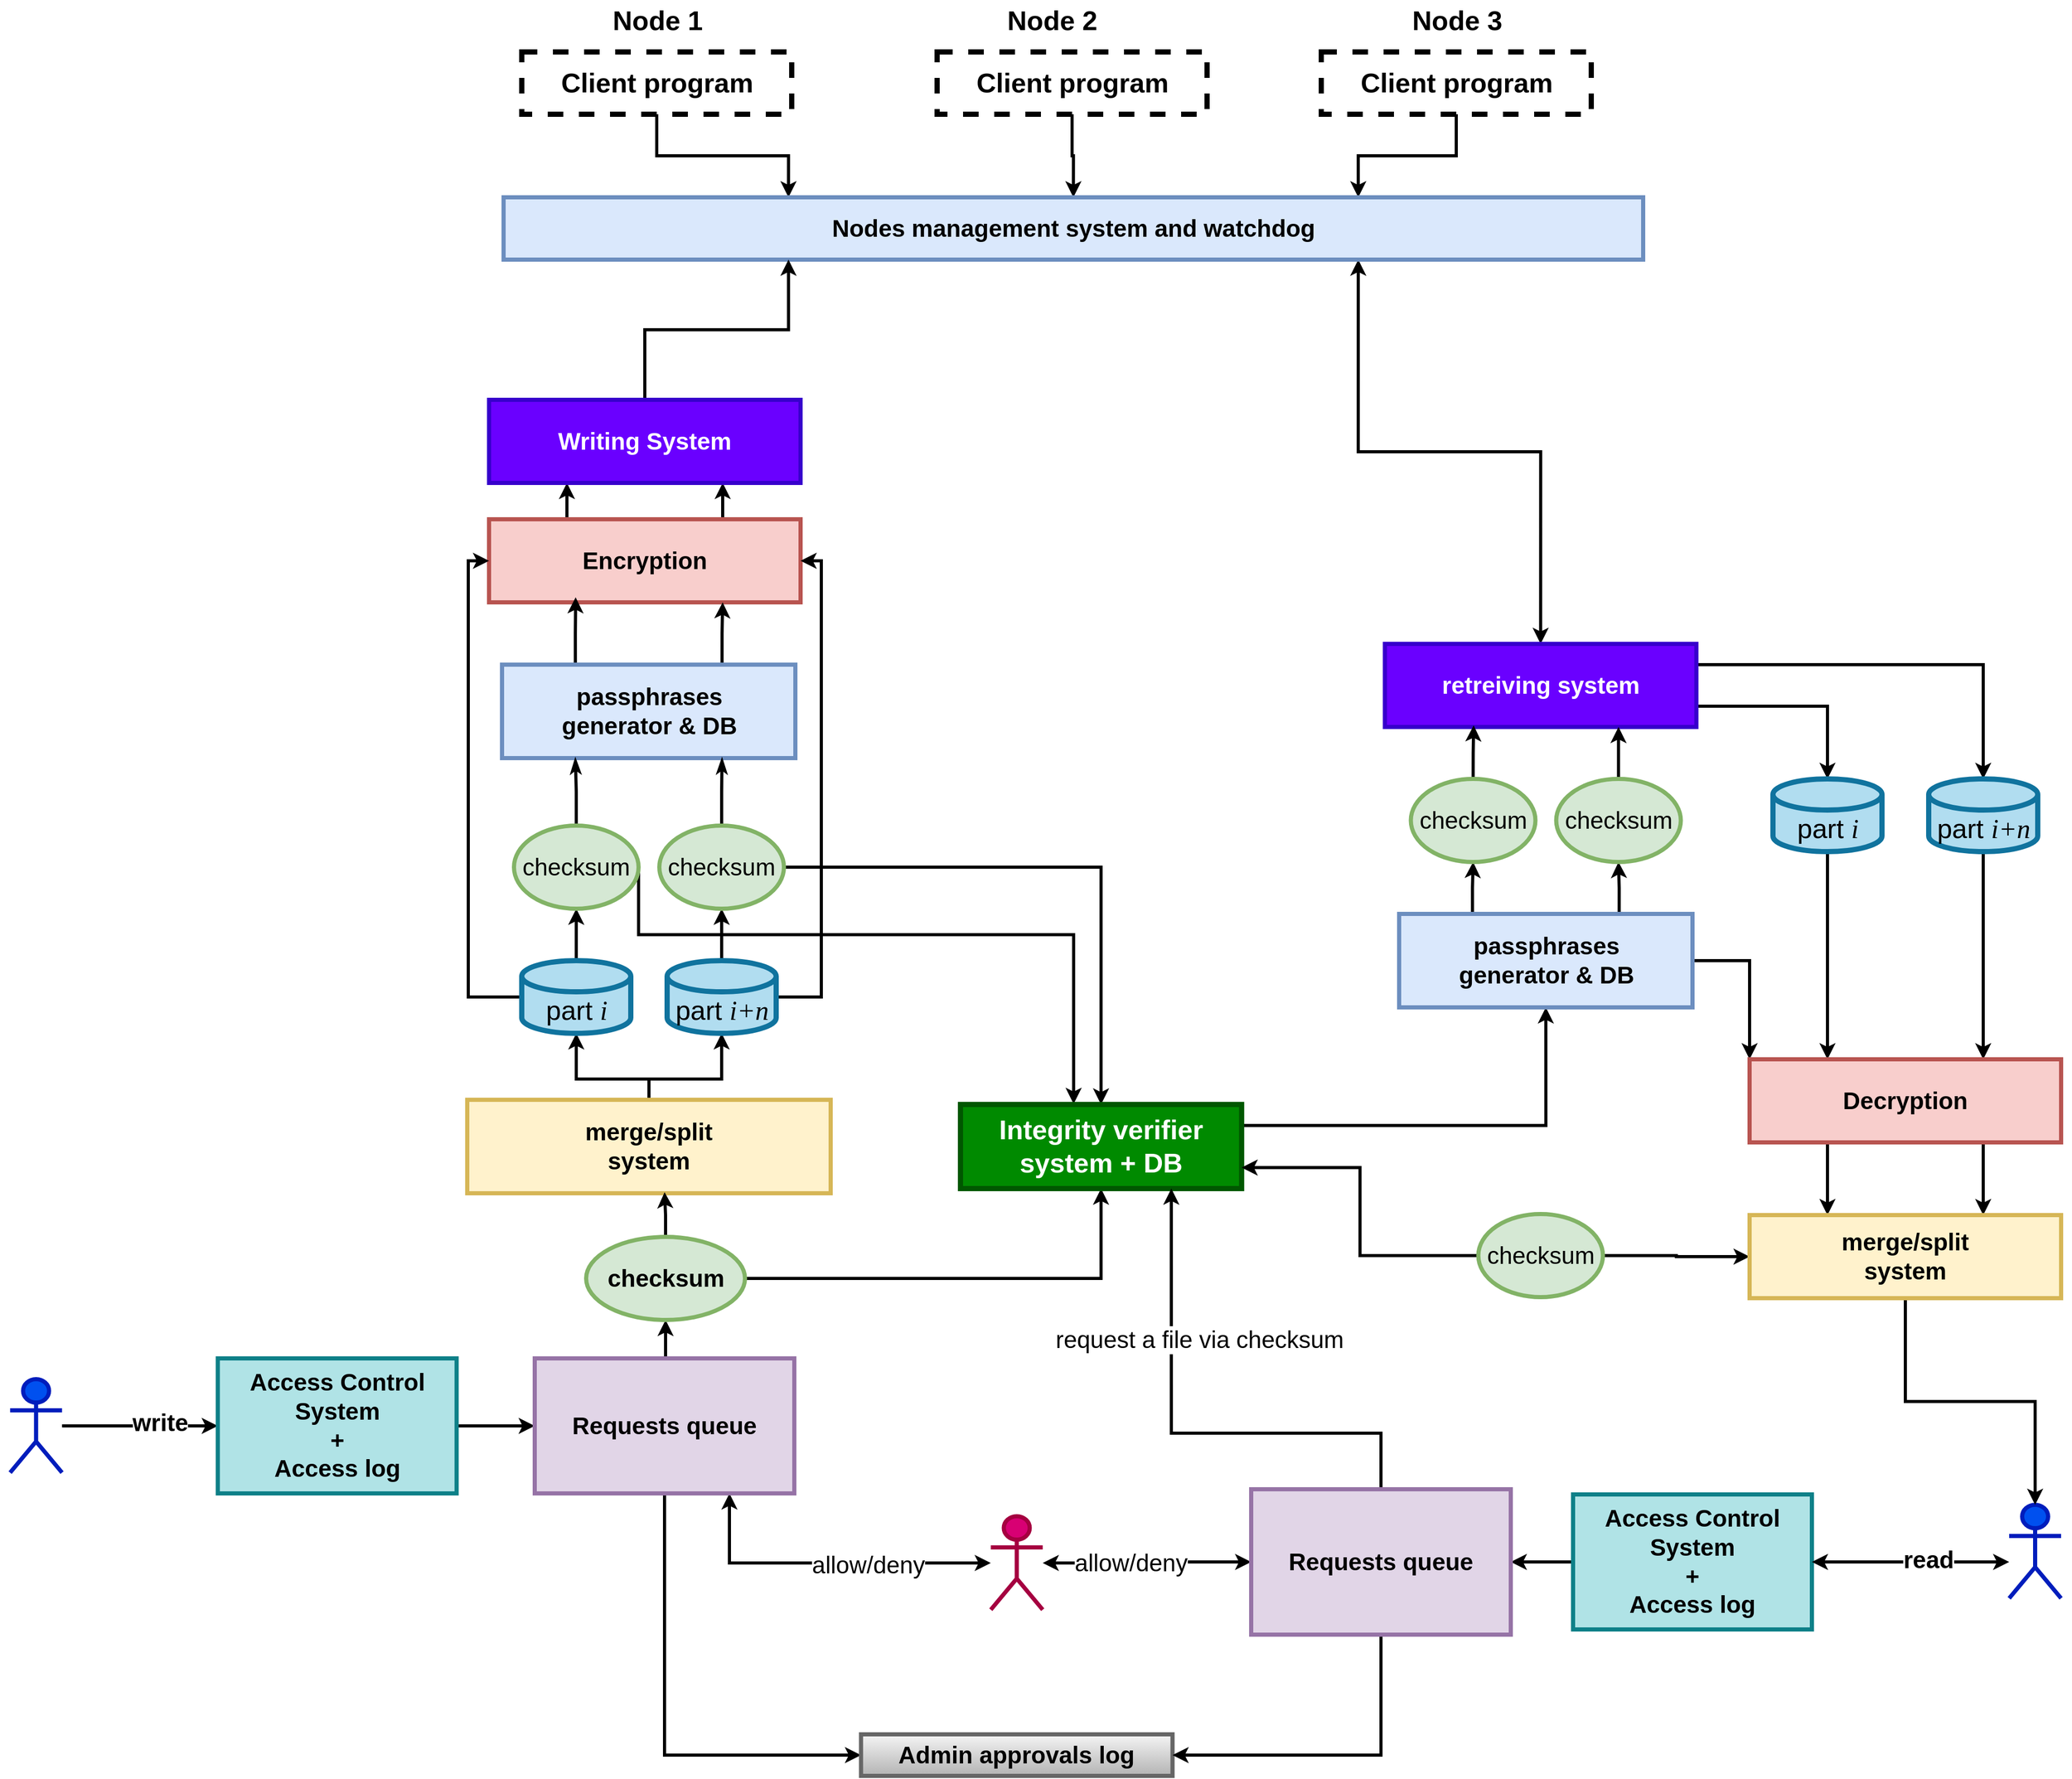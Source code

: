 <mxfile version="20.8.10" type="device"><diagram name="Page-1" id="H1wVmZb5AE1ejF7fe8ao"><mxGraphModel dx="3771" dy="2176" grid="1" gridSize="10" guides="1" tooltips="1" connect="1" arrows="1" fold="1" page="1" pageScale="1" pageWidth="4681" pageHeight="3300" math="0" shadow="0"><root><mxCell id="0"/><mxCell id="1" parent="0"/><mxCell id="y57rrB-CSP_74oaras4X-90" style="edgeStyle=orthogonalEdgeStyle;rounded=0;orthogonalLoop=1;jettySize=auto;html=1;exitX=0.5;exitY=1;exitDx=0;exitDy=0;entryX=0.25;entryY=0;entryDx=0;entryDy=0;strokeColor=#000000;strokeWidth=3;fontSize=23;labelBorderColor=none;" edge="1" parent="1" source="y57rrB-CSP_74oaras4X-6" target="y57rrB-CSP_74oaras4X-85"><mxGeometry relative="1" as="geometry"/></mxCell><mxCell id="y57rrB-CSP_74oaras4X-6" value="Client program" style="rounded=0;whiteSpace=wrap;html=1;strokeWidth=5;fontSize=26;fillColor=none;strokeColor=default;dashed=1;fontStyle=1;labelBorderColor=none;" vertex="1" parent="1"><mxGeometry x="1587.5" y="310" width="260" height="60" as="geometry"/></mxCell><mxCell id="y57rrB-CSP_74oaras4X-7" value="Node 1" style="text;html=1;align=center;verticalAlign=middle;resizable=0;points=[];autosize=1;strokeColor=none;fillColor=none;fontSize=26;fontStyle=1;labelBorderColor=none;" vertex="1" parent="1"><mxGeometry x="1662.5" y="260" width="110" height="40" as="geometry"/></mxCell><mxCell id="y57rrB-CSP_74oaras4X-91" style="edgeStyle=orthogonalEdgeStyle;rounded=0;orthogonalLoop=1;jettySize=auto;html=1;exitX=0.5;exitY=1;exitDx=0;exitDy=0;entryX=0.5;entryY=0;entryDx=0;entryDy=0;strokeColor=#000000;strokeWidth=3;fontSize=23;labelBorderColor=none;" edge="1" parent="1" source="y57rrB-CSP_74oaras4X-40" target="y57rrB-CSP_74oaras4X-85"><mxGeometry relative="1" as="geometry"/></mxCell><mxCell id="y57rrB-CSP_74oaras4X-40" value="Client program" style="rounded=0;whiteSpace=wrap;html=1;strokeWidth=5;fontSize=26;fillColor=none;strokeColor=default;dashed=1;fontStyle=1;labelBorderColor=none;" vertex="1" parent="1"><mxGeometry x="1987.5" y="310" width="260" height="60" as="geometry"/></mxCell><mxCell id="y57rrB-CSP_74oaras4X-41" value="Node 2" style="text;html=1;align=center;verticalAlign=middle;resizable=0;points=[];autosize=1;strokeColor=none;fillColor=none;fontSize=26;fontStyle=1;labelBorderColor=none;" vertex="1" parent="1"><mxGeometry x="2042.5" y="260" width="110" height="40" as="geometry"/></mxCell><mxCell id="y57rrB-CSP_74oaras4X-92" style="edgeStyle=orthogonalEdgeStyle;rounded=0;orthogonalLoop=1;jettySize=auto;html=1;exitX=0.5;exitY=1;exitDx=0;exitDy=0;entryX=0.75;entryY=0;entryDx=0;entryDy=0;strokeColor=#000000;strokeWidth=3;fontSize=23;labelBorderColor=none;" edge="1" parent="1" source="y57rrB-CSP_74oaras4X-42" target="y57rrB-CSP_74oaras4X-85"><mxGeometry relative="1" as="geometry"/></mxCell><mxCell id="y57rrB-CSP_74oaras4X-42" value="Client program" style="rounded=0;whiteSpace=wrap;html=1;strokeWidth=5;fontSize=26;fillColor=none;strokeColor=default;dashed=1;fontStyle=1;labelBorderColor=none;" vertex="1" parent="1"><mxGeometry x="2357.5" y="310" width="260" height="60" as="geometry"/></mxCell><mxCell id="y57rrB-CSP_74oaras4X-43" value="Node 3" style="text;html=1;align=center;verticalAlign=middle;resizable=0;points=[];autosize=1;strokeColor=none;fillColor=none;fontSize=26;fontStyle=1;labelBorderColor=none;" vertex="1" parent="1"><mxGeometry x="2432.5" y="260" width="110" height="40" as="geometry"/></mxCell><mxCell id="y57rrB-CSP_74oaras4X-96" style="edgeStyle=orthogonalEdgeStyle;rounded=0;orthogonalLoop=1;jettySize=auto;html=1;entryX=0.75;entryY=1;entryDx=0;entryDy=0;strokeColor=#000000;strokeWidth=3;fontSize=23;startArrow=classic;startFill=1;labelBorderColor=none;" edge="1" parent="1" source="y57rrB-CSP_74oaras4X-73" target="y57rrB-CSP_74oaras4X-80"><mxGeometry relative="1" as="geometry"/></mxCell><mxCell id="y57rrB-CSP_74oaras4X-97" value="allow/deny" style="edgeLabel;html=1;align=center;verticalAlign=middle;resizable=0;points=[];fontSize=23;labelBorderColor=none;" vertex="1" connectable="0" parent="y57rrB-CSP_74oaras4X-96"><mxGeometry x="-0.261" y="2" relative="1" as="geometry"><mxPoint as="offset"/></mxGeometry></mxCell><mxCell id="y57rrB-CSP_74oaras4X-170" style="edgeStyle=orthogonalEdgeStyle;shape=connector;rounded=0;orthogonalLoop=1;jettySize=auto;html=1;entryX=0;entryY=0.5;entryDx=0;entryDy=0;labelBackgroundColor=default;strokeColor=#000000;strokeWidth=3;fontFamily=Helvetica;fontSize=23;fontColor=default;endArrow=classic;startArrow=classic;startFill=1;labelBorderColor=none;" edge="1" parent="1" source="y57rrB-CSP_74oaras4X-73" target="y57rrB-CSP_74oaras4X-169"><mxGeometry relative="1" as="geometry"/></mxCell><mxCell id="y57rrB-CSP_74oaras4X-187" value="allow/deny" style="edgeLabel;html=1;align=center;verticalAlign=middle;resizable=0;points=[];fontSize=23;fontFamily=Helvetica;fontColor=default;labelBorderColor=none;" vertex="1" connectable="0" parent="y57rrB-CSP_74oaras4X-170"><mxGeometry x="-0.159" relative="1" as="geometry"><mxPoint as="offset"/></mxGeometry></mxCell><mxCell id="y57rrB-CSP_74oaras4X-73" value="Admin" style="shape=umlActor;verticalLabelPosition=bottom;verticalAlign=top;html=1;outlineConnect=0;labelBackgroundColor=none;labelBorderColor=none;strokeColor=#A50040;strokeWidth=4;fontSize=23;fillColor=#d80073;fontColor=#ffffff;" vertex="1" parent="1"><mxGeometry x="2039.23" y="1720" width="50" height="90" as="geometry"/></mxCell><mxCell id="y57rrB-CSP_74oaras4X-93" style="edgeStyle=orthogonalEdgeStyle;rounded=0;orthogonalLoop=1;jettySize=auto;html=1;entryX=0;entryY=0.5;entryDx=0;entryDy=0;strokeColor=#000000;strokeWidth=3;fontSize=23;labelBorderColor=none;" edge="1" parent="1" source="y57rrB-CSP_74oaras4X-77" target="y57rrB-CSP_74oaras4X-78"><mxGeometry relative="1" as="geometry"/></mxCell><mxCell id="y57rrB-CSP_74oaras4X-94" value="write" style="edgeLabel;html=1;align=center;verticalAlign=middle;resizable=0;points=[];fontSize=23;fontStyle=1;labelBorderColor=none;" vertex="1" connectable="0" parent="y57rrB-CSP_74oaras4X-93"><mxGeometry x="-0.182" y="2" relative="1" as="geometry"><mxPoint x="32" y="-1" as="offset"/></mxGeometry></mxCell><mxCell id="y57rrB-CSP_74oaras4X-77" value="User 1" style="shape=umlActor;verticalLabelPosition=bottom;verticalAlign=top;html=1;outlineConnect=0;labelBackgroundColor=none;labelBorderColor=none;strokeColor=#001DBC;strokeWidth=4;fontSize=23;fillColor=#0050ef;fontColor=#ffffff;" vertex="1" parent="1"><mxGeometry x="1094.75" y="1588" width="50" height="90" as="geometry"/></mxCell><mxCell id="y57rrB-CSP_74oaras4X-95" style="edgeStyle=orthogonalEdgeStyle;rounded=0;orthogonalLoop=1;jettySize=auto;html=1;entryX=0;entryY=0.5;entryDx=0;entryDy=0;strokeColor=#000000;strokeWidth=3;fontSize=23;labelBorderColor=none;" edge="1" parent="1" source="y57rrB-CSP_74oaras4X-78" target="y57rrB-CSP_74oaras4X-80"><mxGeometry relative="1" as="geometry"/></mxCell><mxCell id="y57rrB-CSP_74oaras4X-78" value="&lt;b&gt;Access Control System&lt;br&gt;+&lt;br&gt;Access log&lt;br&gt;&lt;/b&gt;" style="rounded=0;whiteSpace=wrap;html=1;labelBackgroundColor=none;labelBorderColor=none;strokeColor=#0e8088;strokeWidth=4;fontSize=23;fillColor=#b0e3e6;" vertex="1" parent="1"><mxGeometry x="1294.75" y="1568" width="230" height="130" as="geometry"/></mxCell><mxCell id="y57rrB-CSP_74oaras4X-122" style="edgeStyle=orthogonalEdgeStyle;rounded=0;orthogonalLoop=1;jettySize=auto;html=1;exitX=0.5;exitY=0;exitDx=0;exitDy=0;entryX=0.5;entryY=1;entryDx=0;entryDy=0;strokeColor=#000000;strokeWidth=3;fontSize=23;labelBorderColor=none;" edge="1" parent="1" source="y57rrB-CSP_74oaras4X-80" target="y57rrB-CSP_74oaras4X-121"><mxGeometry relative="1" as="geometry"/></mxCell><mxCell id="y57rrB-CSP_74oaras4X-221" style="edgeStyle=orthogonalEdgeStyle;shape=connector;rounded=0;orthogonalLoop=1;jettySize=auto;html=1;exitX=0;exitY=0.5;exitDx=0;exitDy=0;entryX=0.5;entryY=1;entryDx=0;entryDy=0;labelBackgroundColor=default;strokeColor=#000000;strokeWidth=3;fontFamily=Helvetica;fontSize=23;fontColor=default;startArrow=classic;startFill=1;endArrow=none;endFill=0;labelBorderColor=none;" edge="1" parent="1" source="y57rrB-CSP_74oaras4X-102" target="y57rrB-CSP_74oaras4X-80"><mxGeometry relative="1" as="geometry"/></mxCell><mxCell id="y57rrB-CSP_74oaras4X-80" value="&lt;b&gt;Requests queue&lt;/b&gt;" style="rounded=0;whiteSpace=wrap;html=1;labelBackgroundColor=none;labelBorderColor=none;strokeColor=#9673a6;strokeWidth=4;fontSize=23;fillColor=#e1d5e7;" vertex="1" parent="1"><mxGeometry x="1600" y="1568" width="250" height="130" as="geometry"/></mxCell><mxCell id="y57rrB-CSP_74oaras4X-113" style="edgeStyle=orthogonalEdgeStyle;rounded=0;orthogonalLoop=1;jettySize=auto;html=1;entryX=0.5;entryY=1;entryDx=0;entryDy=0;entryPerimeter=0;strokeColor=#000000;strokeWidth=3;fontSize=23;labelBorderColor=none;" edge="1" parent="1" source="y57rrB-CSP_74oaras4X-82" target="y57rrB-CSP_74oaras4X-111"><mxGeometry relative="1" as="geometry"><Array as="points"><mxPoint x="1710" y="1299"/><mxPoint x="1640" y="1299"/></Array></mxGeometry></mxCell><mxCell id="y57rrB-CSP_74oaras4X-115" style="edgeStyle=orthogonalEdgeStyle;rounded=0;orthogonalLoop=1;jettySize=auto;html=1;exitX=0.5;exitY=0;exitDx=0;exitDy=0;entryX=0.5;entryY=1;entryDx=0;entryDy=0;entryPerimeter=0;strokeColor=#000000;strokeWidth=3;fontSize=23;labelBorderColor=none;" edge="1" parent="1" source="y57rrB-CSP_74oaras4X-82" target="y57rrB-CSP_74oaras4X-112"><mxGeometry relative="1" as="geometry"><Array as="points"><mxPoint x="1710" y="1299"/><mxPoint x="1780" y="1299"/></Array></mxGeometry></mxCell><mxCell id="y57rrB-CSP_74oaras4X-82" value="&lt;b&gt;merge/split&lt;br&gt;system&lt;br&gt;&lt;/b&gt;" style="rounded=0;whiteSpace=wrap;html=1;labelBackgroundColor=none;labelBorderColor=none;strokeWidth=4;fontSize=23;fillColor=#fff2cc;strokeColor=#d6b656;" vertex="1" parent="1"><mxGeometry x="1535" y="1319" width="350" height="90" as="geometry"/></mxCell><mxCell id="y57rrB-CSP_74oaras4X-184" style="edgeStyle=orthogonalEdgeStyle;shape=connector;rounded=0;orthogonalLoop=1;jettySize=auto;html=1;exitX=0.75;exitY=1;exitDx=0;exitDy=0;entryX=0.5;entryY=0;entryDx=0;entryDy=0;labelBackgroundColor=default;strokeColor=#000000;strokeWidth=3;fontFamily=Helvetica;fontSize=23;fontColor=default;endArrow=classic;startArrow=classic;startFill=1;labelBorderColor=none;" edge="1" parent="1" source="y57rrB-CSP_74oaras4X-85" target="y57rrB-CSP_74oaras4X-180"><mxGeometry relative="1" as="geometry"/></mxCell><mxCell id="y57rrB-CSP_74oaras4X-85" value="&lt;b&gt;Nodes management system and watchdog&lt;/b&gt;" style="rounded=0;whiteSpace=wrap;html=1;labelBackgroundColor=none;labelBorderColor=none;strokeColor=#6c8ebf;strokeWidth=4;fontSize=23;fillColor=#dae8fc;" vertex="1" parent="1"><mxGeometry x="1570" y="450" width="1097.5" height="60" as="geometry"/></mxCell><mxCell id="y57rrB-CSP_74oaras4X-86" style="edgeStyle=orthogonalEdgeStyle;rounded=0;orthogonalLoop=1;jettySize=auto;html=1;exitX=0.5;exitY=1;exitDx=0;exitDy=0;strokeColor=#000000;strokeWidth=3;fontSize=23;fontStyle=1;labelBorderColor=none;" edge="1" parent="1" source="y57rrB-CSP_74oaras4X-40" target="y57rrB-CSP_74oaras4X-40"><mxGeometry relative="1" as="geometry"/></mxCell><mxCell id="y57rrB-CSP_74oaras4X-102" value="&lt;b&gt;Admin approvals log&lt;br&gt;&lt;/b&gt;" style="rounded=0;whiteSpace=wrap;html=1;labelBackgroundColor=none;labelBorderColor=none;strokeColor=#666666;strokeWidth=4;fontSize=23;fillColor=#f5f5f5;gradientColor=#b3b3b3;" vertex="1" parent="1"><mxGeometry x="1914.23" y="1930" width="300" height="40" as="geometry"/></mxCell><mxCell id="y57rrB-CSP_74oaras4X-161" style="edgeStyle=orthogonalEdgeStyle;shape=connector;rounded=0;orthogonalLoop=1;jettySize=auto;html=1;exitX=0.75;exitY=0;exitDx=0;exitDy=0;entryX=0.75;entryY=1;entryDx=0;entryDy=0;labelBackgroundColor=default;strokeColor=#000000;strokeWidth=3;fontFamily=Helvetica;fontSize=23;fontColor=default;endArrow=classic;labelBorderColor=none;" edge="1" parent="1" source="y57rrB-CSP_74oaras4X-106" target="y57rrB-CSP_74oaras4X-160"><mxGeometry relative="1" as="geometry"/></mxCell><mxCell id="y57rrB-CSP_74oaras4X-162" style="edgeStyle=orthogonalEdgeStyle;shape=connector;rounded=0;orthogonalLoop=1;jettySize=auto;html=1;exitX=0.25;exitY=0;exitDx=0;exitDy=0;entryX=0.25;entryY=1;entryDx=0;entryDy=0;labelBackgroundColor=default;strokeColor=#000000;strokeWidth=3;fontFamily=Helvetica;fontSize=23;fontColor=default;endArrow=classic;labelBorderColor=none;" edge="1" parent="1" source="y57rrB-CSP_74oaras4X-106" target="y57rrB-CSP_74oaras4X-160"><mxGeometry relative="1" as="geometry"/></mxCell><mxCell id="y57rrB-CSP_74oaras4X-106" value="&lt;span&gt;Encryption&lt;/span&gt;" style="rounded=0;whiteSpace=wrap;html=1;labelBackgroundColor=none;labelBorderColor=none;strokeColor=#b85450;strokeWidth=4;fontSize=23;fillColor=#f8cecc;fontStyle=1" vertex="1" parent="1"><mxGeometry x="1556" y="760" width="300" height="80" as="geometry"/></mxCell><mxCell id="y57rrB-CSP_74oaras4X-154" style="edgeStyle=orthogonalEdgeStyle;shape=connector;rounded=0;orthogonalLoop=1;jettySize=auto;html=1;exitX=0.75;exitY=0;exitDx=0;exitDy=0;entryX=0.75;entryY=1;entryDx=0;entryDy=0;labelBackgroundColor=default;strokeColor=#000000;strokeWidth=3;fontFamily=Helvetica;fontSize=23;fontColor=default;endArrow=classic;labelBorderColor=none;" edge="1" parent="1" source="y57rrB-CSP_74oaras4X-107" target="y57rrB-CSP_74oaras4X-106"><mxGeometry relative="1" as="geometry"/></mxCell><mxCell id="y57rrB-CSP_74oaras4X-155" style="edgeStyle=orthogonalEdgeStyle;shape=connector;rounded=0;orthogonalLoop=1;jettySize=auto;html=1;exitX=0.25;exitY=0;exitDx=0;exitDy=0;entryX=0.278;entryY=0.939;entryDx=0;entryDy=0;entryPerimeter=0;labelBackgroundColor=default;strokeColor=#000000;strokeWidth=3;fontFamily=Helvetica;fontSize=23;fontColor=default;endArrow=classic;labelBorderColor=none;" edge="1" parent="1" source="y57rrB-CSP_74oaras4X-107" target="y57rrB-CSP_74oaras4X-106"><mxGeometry relative="1" as="geometry"/></mxCell><mxCell id="y57rrB-CSP_74oaras4X-107" value="&lt;b&gt;passphrases &lt;br&gt;generator &amp;amp; DB&lt;br&gt;&lt;/b&gt;" style="rounded=0;whiteSpace=wrap;html=1;labelBackgroundColor=none;labelBorderColor=none;strokeColor=#6c8ebf;strokeWidth=4;fontSize=23;fillColor=#dae8fc;rotation=0;" vertex="1" parent="1"><mxGeometry x="1568.5" y="900" width="282.5" height="90" as="geometry"/></mxCell><mxCell id="y57rrB-CSP_74oaras4X-126" style="edgeStyle=orthogonalEdgeStyle;rounded=0;orthogonalLoop=1;jettySize=auto;html=1;exitX=0.5;exitY=0;exitDx=0;exitDy=0;exitPerimeter=0;entryX=0.5;entryY=1;entryDx=0;entryDy=0;strokeColor=#000000;strokeWidth=3;fontSize=23;labelBorderColor=none;" edge="1" parent="1" source="y57rrB-CSP_74oaras4X-111" target="y57rrB-CSP_74oaras4X-116"><mxGeometry relative="1" as="geometry"/></mxCell><mxCell id="y57rrB-CSP_74oaras4X-157" style="edgeStyle=orthogonalEdgeStyle;shape=connector;rounded=0;orthogonalLoop=1;jettySize=auto;html=1;entryX=0;entryY=0.5;entryDx=0;entryDy=0;labelBackgroundColor=default;strokeColor=#000000;strokeWidth=3;fontFamily=Helvetica;fontSize=23;fontColor=default;endArrow=classic;labelBorderColor=none;" edge="1" parent="1" source="y57rrB-CSP_74oaras4X-111" target="y57rrB-CSP_74oaras4X-106"><mxGeometry relative="1" as="geometry"><Array as="points"><mxPoint x="1536" y="1220"/><mxPoint x="1536" y="800"/></Array></mxGeometry></mxCell><mxCell id="y57rrB-CSP_74oaras4X-111" value="part &lt;i&gt;&lt;font face=&quot;Garamond&quot;&gt;i&lt;/font&gt;&lt;/i&gt;" style="shape=cylinder3;whiteSpace=wrap;html=1;boundedLbl=1;backgroundOutline=1;size=15;strokeColor=#10739e;strokeWidth=5;fontSize=26;fillColor=#b1ddf0;labelBorderColor=none;" vertex="1" parent="1"><mxGeometry x="1587.5" y="1185" width="105" height="70" as="geometry"/></mxCell><mxCell id="y57rrB-CSP_74oaras4X-128" style="edgeStyle=orthogonalEdgeStyle;rounded=0;orthogonalLoop=1;jettySize=auto;html=1;exitX=0.5;exitY=0;exitDx=0;exitDy=0;exitPerimeter=0;entryX=0.5;entryY=1;entryDx=0;entryDy=0;strokeColor=#000000;strokeWidth=3;fontSize=23;labelBorderColor=none;" edge="1" parent="1" source="y57rrB-CSP_74oaras4X-112" target="y57rrB-CSP_74oaras4X-118"><mxGeometry relative="1" as="geometry"/></mxCell><mxCell id="y57rrB-CSP_74oaras4X-156" style="edgeStyle=orthogonalEdgeStyle;shape=connector;rounded=0;orthogonalLoop=1;jettySize=auto;html=1;entryX=1;entryY=0.5;entryDx=0;entryDy=0;labelBackgroundColor=default;strokeColor=#000000;strokeWidth=3;fontFamily=Helvetica;fontSize=23;fontColor=default;endArrow=classic;labelBorderColor=none;" edge="1" parent="1" source="y57rrB-CSP_74oaras4X-112" target="y57rrB-CSP_74oaras4X-106"><mxGeometry relative="1" as="geometry"><Array as="points"><mxPoint x="1876" y="1220"/><mxPoint x="1876" y="800"/></Array></mxGeometry></mxCell><mxCell id="y57rrB-CSP_74oaras4X-112" value="part&amp;nbsp;&lt;i style=&quot;border-color: var(--border-color);&quot;&gt;&lt;font style=&quot;border-color: var(--border-color);&quot; face=&quot;Garamond&quot;&gt;i+n&lt;/font&gt;&lt;/i&gt;" style="shape=cylinder3;whiteSpace=wrap;html=1;boundedLbl=1;backgroundOutline=1;size=15;strokeColor=#10739e;strokeWidth=5;fontSize=26;fillColor=#b1ddf0;labelBorderColor=none;" vertex="1" parent="1"><mxGeometry x="1727.5" y="1185" width="105" height="70" as="geometry"/></mxCell><mxCell id="y57rrB-CSP_74oaras4X-141" style="edgeStyle=orthogonalEdgeStyle;rounded=0;orthogonalLoop=1;jettySize=auto;html=1;exitX=0.5;exitY=0;exitDx=0;exitDy=0;entryX=0.25;entryY=1;entryDx=0;entryDy=0;strokeColor=#000000;strokeWidth=3;fontSize=23;startArrow=none;startFill=0;endArrow=classicThin;endFill=1;labelBorderColor=none;" edge="1" parent="1" source="y57rrB-CSP_74oaras4X-116" target="y57rrB-CSP_74oaras4X-107"><mxGeometry relative="1" as="geometry"/></mxCell><mxCell id="y57rrB-CSP_74oaras4X-173" style="edgeStyle=orthogonalEdgeStyle;shape=connector;rounded=0;orthogonalLoop=1;jettySize=auto;html=1;exitX=1;exitY=0.5;exitDx=0;exitDy=0;labelBackgroundColor=default;strokeColor=#000000;strokeWidth=3;fontFamily=Helvetica;fontSize=23;fontColor=default;endArrow=classic;labelBorderColor=none;" edge="1" parent="1" source="y57rrB-CSP_74oaras4X-116"><mxGeometry relative="1" as="geometry"><mxPoint x="2119" y="1323" as="targetPoint"/><Array as="points"><mxPoint x="1700" y="1160"/><mxPoint x="2119" y="1160"/></Array></mxGeometry></mxCell><mxCell id="y57rrB-CSP_74oaras4X-116" value="checksum" style="ellipse;whiteSpace=wrap;html=1;labelBackgroundColor=none;labelBorderColor=none;strokeColor=#82b366;strokeWidth=4;fontSize=23;fillColor=#d5e8d4;fontStyle=0" vertex="1" parent="1"><mxGeometry x="1580" y="1055" width="120" height="80" as="geometry"/></mxCell><mxCell id="y57rrB-CSP_74oaras4X-143" style="edgeStyle=orthogonalEdgeStyle;rounded=0;orthogonalLoop=1;jettySize=auto;html=1;exitX=0.5;exitY=0;exitDx=0;exitDy=0;entryX=0.75;entryY=1;entryDx=0;entryDy=0;strokeColor=#000000;strokeWidth=3;fontSize=23;startArrow=none;startFill=0;endArrow=classicThin;endFill=1;labelBorderColor=none;" edge="1" parent="1" source="y57rrB-CSP_74oaras4X-118" target="y57rrB-CSP_74oaras4X-107"><mxGeometry relative="1" as="geometry"/></mxCell><mxCell id="y57rrB-CSP_74oaras4X-172" style="edgeStyle=orthogonalEdgeStyle;shape=connector;rounded=0;orthogonalLoop=1;jettySize=auto;html=1;exitX=1;exitY=0.5;exitDx=0;exitDy=0;entryX=0.5;entryY=0;entryDx=0;entryDy=0;labelBackgroundColor=default;strokeColor=#000000;strokeWidth=3;fontFamily=Helvetica;fontSize=23;fontColor=default;endArrow=classic;labelBorderColor=none;" edge="1" parent="1" source="y57rrB-CSP_74oaras4X-118" target="y57rrB-CSP_74oaras4X-133"><mxGeometry relative="1" as="geometry"/></mxCell><mxCell id="y57rrB-CSP_74oaras4X-118" value="checksum" style="ellipse;whiteSpace=wrap;html=1;labelBackgroundColor=none;labelBorderColor=none;strokeColor=#82b366;strokeWidth=4;fontSize=23;fillColor=#d5e8d4;fontStyle=0" vertex="1" parent="1"><mxGeometry x="1720" y="1055" width="120" height="80" as="geometry"/></mxCell><mxCell id="y57rrB-CSP_74oaras4X-123" style="edgeStyle=orthogonalEdgeStyle;rounded=0;orthogonalLoop=1;jettySize=auto;html=1;exitX=0.5;exitY=0;exitDx=0;exitDy=0;entryX=0.543;entryY=0.989;entryDx=0;entryDy=0;entryPerimeter=0;strokeColor=#000000;strokeWidth=3;fontSize=23;labelBorderColor=none;" edge="1" parent="1" source="y57rrB-CSP_74oaras4X-121" target="y57rrB-CSP_74oaras4X-82"><mxGeometry relative="1" as="geometry"/></mxCell><mxCell id="y57rrB-CSP_74oaras4X-134" style="edgeStyle=orthogonalEdgeStyle;rounded=0;orthogonalLoop=1;jettySize=auto;html=1;exitX=1;exitY=0.5;exitDx=0;exitDy=0;entryX=0.5;entryY=1;entryDx=0;entryDy=0;strokeColor=#000000;strokeWidth=3;fontSize=23;fontStyle=0;labelBorderColor=none;" edge="1" parent="1" source="y57rrB-CSP_74oaras4X-121" target="y57rrB-CSP_74oaras4X-133"><mxGeometry relative="1" as="geometry"/></mxCell><mxCell id="y57rrB-CSP_74oaras4X-121" value="checksum" style="ellipse;whiteSpace=wrap;html=1;labelBackgroundColor=none;labelBorderColor=none;strokeColor=#82b366;strokeWidth=4;fontSize=23;fillColor=#d5e8d4;fontStyle=1" vertex="1" parent="1"><mxGeometry x="1649.5" y="1451" width="153" height="80" as="geometry"/></mxCell><mxCell id="y57rrB-CSP_74oaras4X-185" style="edgeStyle=orthogonalEdgeStyle;shape=connector;rounded=0;orthogonalLoop=1;jettySize=auto;html=1;exitX=1;exitY=0.25;exitDx=0;exitDy=0;entryX=0.5;entryY=1;entryDx=0;entryDy=0;labelBackgroundColor=default;strokeColor=#000000;strokeWidth=3;fontFamily=Helvetica;fontSize=23;fontColor=default;endArrow=classic;labelBorderColor=none;" edge="1" parent="1" source="y57rrB-CSP_74oaras4X-133" target="y57rrB-CSP_74oaras4X-181"><mxGeometry relative="1" as="geometry"/></mxCell><mxCell id="y57rrB-CSP_74oaras4X-133" value="&lt;span style=&quot;font-size: 26px;&quot;&gt;&lt;b&gt;Integrity verifier system + DB&lt;br&gt;&lt;/b&gt;&lt;/span&gt;" style="rounded=0;whiteSpace=wrap;html=1;strokeWidth=5;fillColor=#008a00;fontColor=#ffffff;strokeColor=#005700;labelBorderColor=none;" vertex="1" parent="1"><mxGeometry x="2010" y="1323.5" width="270.77" height="81" as="geometry"/></mxCell><mxCell id="y57rrB-CSP_74oaras4X-183" style="edgeStyle=orthogonalEdgeStyle;shape=connector;rounded=0;orthogonalLoop=1;jettySize=auto;html=1;exitX=0.5;exitY=0;exitDx=0;exitDy=0;entryX=0.25;entryY=1;entryDx=0;entryDy=0;labelBackgroundColor=default;strokeColor=#000000;strokeWidth=3;fontFamily=Helvetica;fontSize=23;fontColor=default;endArrow=classic;labelBorderColor=none;" edge="1" parent="1" source="y57rrB-CSP_74oaras4X-160" target="y57rrB-CSP_74oaras4X-85"><mxGeometry relative="1" as="geometry"/></mxCell><mxCell id="y57rrB-CSP_74oaras4X-160" value="&lt;span&gt;Writing System&lt;/span&gt;" style="rounded=0;whiteSpace=wrap;html=1;labelBackgroundColor=none;labelBorderColor=none;strokeColor=#3700CC;strokeWidth=4;fontSize=23;fillColor=#6a00ff;fontStyle=1;fontColor=#ffffff;" vertex="1" parent="1"><mxGeometry x="1556" y="645" width="300" height="80" as="geometry"/></mxCell><mxCell id="y57rrB-CSP_74oaras4X-171" value="" style="edgeStyle=orthogonalEdgeStyle;shape=connector;rounded=0;orthogonalLoop=1;jettySize=auto;html=1;labelBackgroundColor=default;strokeColor=#000000;strokeWidth=3;fontFamily=Helvetica;fontSize=23;fontColor=default;endArrow=classic;labelBorderColor=none;" edge="1" parent="1" source="y57rrB-CSP_74oaras4X-163" target="y57rrB-CSP_74oaras4X-169"><mxGeometry relative="1" as="geometry"/></mxCell><mxCell id="y57rrB-CSP_74oaras4X-163" value="&lt;b&gt;Access Control System&lt;br&gt;+&lt;br&gt;Access log&lt;br&gt;&lt;/b&gt;" style="rounded=0;whiteSpace=wrap;html=1;labelBackgroundColor=none;labelBorderColor=none;strokeColor=#0e8088;strokeWidth=4;fontSize=23;fillColor=#b0e3e6;" vertex="1" parent="1"><mxGeometry x="2600" y="1699" width="230" height="130" as="geometry"/></mxCell><mxCell id="y57rrB-CSP_74oaras4X-165" style="edgeStyle=orthogonalEdgeStyle;shape=connector;rounded=0;orthogonalLoop=1;jettySize=auto;html=1;entryX=1;entryY=0.5;entryDx=0;entryDy=0;labelBackgroundColor=default;strokeColor=#000000;strokeWidth=3;fontFamily=Helvetica;fontSize=23;fontColor=default;endArrow=classic;startArrow=classic;startFill=1;labelBorderColor=none;" edge="1" parent="1" source="y57rrB-CSP_74oaras4X-164" target="y57rrB-CSP_74oaras4X-163"><mxGeometry relative="1" as="geometry"><Array as="points"><mxPoint x="2910" y="1764"/><mxPoint x="2910" y="1764"/></Array></mxGeometry></mxCell><mxCell id="y57rrB-CSP_74oaras4X-166" value="read" style="edgeLabel;html=1;align=center;verticalAlign=middle;resizable=0;points=[];fontSize=23;fontFamily=Helvetica;fontColor=default;fontStyle=1;labelBorderColor=none;" vertex="1" connectable="0" parent="y57rrB-CSP_74oaras4X-165"><mxGeometry x="-0.177" y="-2" relative="1" as="geometry"><mxPoint as="offset"/></mxGeometry></mxCell><mxCell id="y57rrB-CSP_74oaras4X-164" value="User 1" style="shape=umlActor;verticalLabelPosition=bottom;verticalAlign=top;html=1;outlineConnect=0;labelBackgroundColor=none;labelBorderColor=none;strokeColor=#001DBC;strokeWidth=4;fontSize=23;fillColor=#0050ef;fontColor=#ffffff;" vertex="1" parent="1"><mxGeometry x="3020" y="1709" width="50" height="90" as="geometry"/></mxCell><mxCell id="y57rrB-CSP_74oaras4X-177" style="edgeStyle=orthogonalEdgeStyle;shape=connector;rounded=0;orthogonalLoop=1;jettySize=auto;html=1;exitX=0.5;exitY=0;exitDx=0;exitDy=0;entryX=0.75;entryY=1;entryDx=0;entryDy=0;labelBackgroundColor=default;strokeColor=#000000;strokeWidth=3;fontFamily=Helvetica;fontSize=23;fontColor=default;endArrow=classic;labelBorderColor=none;" edge="1" parent="1" source="y57rrB-CSP_74oaras4X-169" target="y57rrB-CSP_74oaras4X-133"><mxGeometry relative="1" as="geometry"><Array as="points"><mxPoint x="2415" y="1640"/><mxPoint x="2213" y="1640"/></Array></mxGeometry></mxCell><mxCell id="y57rrB-CSP_74oaras4X-178" value="request a file via checksum" style="edgeLabel;html=1;align=center;verticalAlign=middle;resizable=0;points=[];fontSize=23;fontFamily=Helvetica;fontColor=default;labelBorderColor=none;" vertex="1" connectable="0" parent="y57rrB-CSP_74oaras4X-177"><mxGeometry x="-0.216" y="4" relative="1" as="geometry"><mxPoint x="-37" y="-94" as="offset"/></mxGeometry></mxCell><mxCell id="y57rrB-CSP_74oaras4X-220" style="edgeStyle=orthogonalEdgeStyle;shape=connector;rounded=0;orthogonalLoop=1;jettySize=auto;html=1;exitX=1;exitY=0.5;exitDx=0;exitDy=0;entryX=0.5;entryY=1;entryDx=0;entryDy=0;labelBackgroundColor=default;strokeColor=#000000;strokeWidth=3;fontFamily=Helvetica;fontSize=23;fontColor=default;startArrow=classic;startFill=1;endArrow=none;endFill=0;labelBorderColor=none;" edge="1" parent="1" source="y57rrB-CSP_74oaras4X-102" target="y57rrB-CSP_74oaras4X-169"><mxGeometry relative="1" as="geometry"/></mxCell><mxCell id="y57rrB-CSP_74oaras4X-169" value="&lt;b&gt;Requests queue&lt;/b&gt;" style="rounded=0;whiteSpace=wrap;html=1;labelBackgroundColor=none;labelBorderColor=none;strokeColor=#9673a6;strokeWidth=4;fontSize=23;fillColor=#e1d5e7;" vertex="1" parent="1"><mxGeometry x="2290" y="1694" width="250" height="140" as="geometry"/></mxCell><mxCell id="y57rrB-CSP_74oaras4X-204" style="edgeStyle=orthogonalEdgeStyle;shape=connector;rounded=0;orthogonalLoop=1;jettySize=auto;html=1;exitX=1;exitY=0.25;exitDx=0;exitDy=0;entryX=0.5;entryY=0;entryDx=0;entryDy=0;entryPerimeter=0;labelBackgroundColor=default;strokeColor=#000000;strokeWidth=3;fontFamily=Helvetica;fontSize=23;fontColor=default;startArrow=none;startFill=0;endArrow=classic;labelBorderColor=none;" edge="1" parent="1" source="y57rrB-CSP_74oaras4X-180" target="y57rrB-CSP_74oaras4X-200"><mxGeometry relative="1" as="geometry"/></mxCell><mxCell id="y57rrB-CSP_74oaras4X-205" style="edgeStyle=orthogonalEdgeStyle;shape=connector;rounded=0;orthogonalLoop=1;jettySize=auto;html=1;exitX=1;exitY=0.75;exitDx=0;exitDy=0;entryX=0.5;entryY=0;entryDx=0;entryDy=0;entryPerimeter=0;labelBackgroundColor=default;strokeColor=#000000;strokeWidth=3;fontFamily=Helvetica;fontSize=23;fontColor=default;startArrow=none;startFill=0;endArrow=classic;labelBorderColor=none;" edge="1" parent="1" source="y57rrB-CSP_74oaras4X-180" target="y57rrB-CSP_74oaras4X-199"><mxGeometry relative="1" as="geometry"/></mxCell><mxCell id="y57rrB-CSP_74oaras4X-180" value="retreiving system" style="rounded=0;whiteSpace=wrap;html=1;labelBackgroundColor=none;labelBorderColor=none;strokeColor=#3700CC;strokeWidth=4;fontSize=23;fillColor=#6a00ff;fontStyle=1;fontColor=#ffffff;" vertex="1" parent="1"><mxGeometry x="2418.75" y="880" width="300" height="80" as="geometry"/></mxCell><mxCell id="y57rrB-CSP_74oaras4X-192" style="edgeStyle=orthogonalEdgeStyle;shape=connector;rounded=0;orthogonalLoop=1;jettySize=auto;html=1;exitX=0.75;exitY=0;exitDx=0;exitDy=0;entryX=0.5;entryY=1;entryDx=0;entryDy=0;labelBackgroundColor=default;strokeColor=#000000;strokeWidth=3;fontFamily=Helvetica;fontSize=23;fontColor=default;startArrow=none;startFill=0;endArrow=classic;labelBorderColor=none;" edge="1" parent="1" source="y57rrB-CSP_74oaras4X-181" target="y57rrB-CSP_74oaras4X-190"><mxGeometry relative="1" as="geometry"/></mxCell><mxCell id="y57rrB-CSP_74oaras4X-193" style="edgeStyle=orthogonalEdgeStyle;shape=connector;rounded=0;orthogonalLoop=1;jettySize=auto;html=1;exitX=0.25;exitY=0;exitDx=0;exitDy=0;entryX=0.5;entryY=1;entryDx=0;entryDy=0;labelBackgroundColor=default;strokeColor=#000000;strokeWidth=3;fontFamily=Helvetica;fontSize=23;fontColor=default;startArrow=none;startFill=0;endArrow=classic;labelBorderColor=none;" edge="1" parent="1" source="y57rrB-CSP_74oaras4X-181" target="y57rrB-CSP_74oaras4X-189"><mxGeometry relative="1" as="geometry"/></mxCell><mxCell id="y57rrB-CSP_74oaras4X-207" style="edgeStyle=orthogonalEdgeStyle;shape=connector;rounded=0;orthogonalLoop=1;jettySize=auto;html=1;exitX=1;exitY=0.5;exitDx=0;exitDy=0;entryX=0;entryY=0;entryDx=0;entryDy=0;labelBackgroundColor=default;strokeColor=#000000;strokeWidth=3;fontFamily=Helvetica;fontSize=23;fontColor=default;startArrow=none;startFill=0;endArrow=classic;labelBorderColor=none;" edge="1" parent="1" source="y57rrB-CSP_74oaras4X-181" target="y57rrB-CSP_74oaras4X-203"><mxGeometry relative="1" as="geometry"/></mxCell><mxCell id="y57rrB-CSP_74oaras4X-181" value="&lt;b&gt;passphrases &lt;br&gt;generator &amp;amp; DB&lt;br&gt;&lt;/b&gt;" style="rounded=0;whiteSpace=wrap;html=1;labelBackgroundColor=none;labelBorderColor=none;strokeColor=#6c8ebf;strokeWidth=4;fontSize=23;fillColor=#dae8fc;rotation=0;" vertex="1" parent="1"><mxGeometry x="2432.5" y="1140" width="282.5" height="90" as="geometry"/></mxCell><mxCell id="y57rrB-CSP_74oaras4X-195" style="edgeStyle=orthogonalEdgeStyle;shape=connector;rounded=0;orthogonalLoop=1;jettySize=auto;html=1;exitX=0.5;exitY=0;exitDx=0;exitDy=0;entryX=0.285;entryY=0.981;entryDx=0;entryDy=0;entryPerimeter=0;labelBackgroundColor=default;strokeColor=#000000;strokeWidth=3;fontFamily=Helvetica;fontSize=23;fontColor=default;startArrow=none;startFill=0;endArrow=classic;labelBorderColor=none;" edge="1" parent="1" source="y57rrB-CSP_74oaras4X-189" target="y57rrB-CSP_74oaras4X-180"><mxGeometry relative="1" as="geometry"/></mxCell><mxCell id="y57rrB-CSP_74oaras4X-189" value="checksum" style="ellipse;whiteSpace=wrap;html=1;labelBackgroundColor=none;labelBorderColor=none;strokeColor=#82b366;strokeWidth=4;fontSize=23;fillColor=#d5e8d4;fontStyle=0" vertex="1" parent="1"><mxGeometry x="2443.75" y="1010" width="120" height="80" as="geometry"/></mxCell><mxCell id="y57rrB-CSP_74oaras4X-194" style="edgeStyle=orthogonalEdgeStyle;shape=connector;rounded=0;orthogonalLoop=1;jettySize=auto;html=1;exitX=0.5;exitY=0;exitDx=0;exitDy=0;entryX=0.75;entryY=1;entryDx=0;entryDy=0;labelBackgroundColor=default;strokeColor=#000000;strokeWidth=3;fontFamily=Helvetica;fontSize=23;fontColor=default;startArrow=none;startFill=0;endArrow=classic;labelBorderColor=none;" edge="1" parent="1" source="y57rrB-CSP_74oaras4X-190" target="y57rrB-CSP_74oaras4X-180"><mxGeometry relative="1" as="geometry"/></mxCell><mxCell id="y57rrB-CSP_74oaras4X-190" value="checksum" style="ellipse;whiteSpace=wrap;html=1;labelBackgroundColor=none;labelBorderColor=none;strokeColor=#82b366;strokeWidth=4;fontSize=23;fillColor=#d5e8d4;fontStyle=0" vertex="1" parent="1"><mxGeometry x="2583.75" y="1010" width="120" height="80" as="geometry"/></mxCell><mxCell id="y57rrB-CSP_74oaras4X-208" style="edgeStyle=orthogonalEdgeStyle;shape=connector;rounded=0;orthogonalLoop=1;jettySize=auto;html=1;exitX=0.5;exitY=1;exitDx=0;exitDy=0;exitPerimeter=0;entryX=0.25;entryY=0;entryDx=0;entryDy=0;labelBackgroundColor=default;strokeColor=#000000;strokeWidth=3;fontFamily=Helvetica;fontSize=23;fontColor=default;startArrow=none;startFill=0;endArrow=classic;labelBorderColor=none;" edge="1" parent="1" source="y57rrB-CSP_74oaras4X-199" target="y57rrB-CSP_74oaras4X-203"><mxGeometry relative="1" as="geometry"/></mxCell><mxCell id="y57rrB-CSP_74oaras4X-199" value="part &lt;i&gt;&lt;font face=&quot;Garamond&quot;&gt;i&lt;/font&gt;&lt;/i&gt;" style="shape=cylinder3;whiteSpace=wrap;html=1;boundedLbl=1;backgroundOutline=1;size=15;strokeColor=#10739e;strokeWidth=5;fontSize=26;fillColor=#b1ddf0;labelBorderColor=none;" vertex="1" parent="1"><mxGeometry x="2792.5" y="1010" width="105" height="70" as="geometry"/></mxCell><mxCell id="y57rrB-CSP_74oaras4X-209" style="edgeStyle=orthogonalEdgeStyle;shape=connector;rounded=0;orthogonalLoop=1;jettySize=auto;html=1;exitX=0.5;exitY=1;exitDx=0;exitDy=0;exitPerimeter=0;entryX=0.75;entryY=0;entryDx=0;entryDy=0;labelBackgroundColor=default;strokeColor=#000000;strokeWidth=3;fontFamily=Helvetica;fontSize=23;fontColor=default;startArrow=none;startFill=0;endArrow=classic;labelBorderColor=none;" edge="1" parent="1" source="y57rrB-CSP_74oaras4X-200" target="y57rrB-CSP_74oaras4X-203"><mxGeometry relative="1" as="geometry"/></mxCell><mxCell id="y57rrB-CSP_74oaras4X-200" value="part&amp;nbsp;&lt;i style=&quot;border-color: var(--border-color);&quot;&gt;&lt;font style=&quot;border-color: var(--border-color);&quot; face=&quot;Garamond&quot;&gt;i+n&lt;/font&gt;&lt;/i&gt;" style="shape=cylinder3;whiteSpace=wrap;html=1;boundedLbl=1;backgroundOutline=1;size=15;strokeColor=#10739e;strokeWidth=5;fontSize=26;fillColor=#b1ddf0;labelBorderColor=none;" vertex="1" parent="1"><mxGeometry x="2942.5" y="1010" width="105" height="70" as="geometry"/></mxCell><mxCell id="y57rrB-CSP_74oaras4X-213" style="edgeStyle=orthogonalEdgeStyle;shape=connector;rounded=0;orthogonalLoop=1;jettySize=auto;html=1;exitX=0.25;exitY=1;exitDx=0;exitDy=0;entryX=0.25;entryY=0;entryDx=0;entryDy=0;labelBackgroundColor=default;strokeColor=#000000;strokeWidth=3;fontFamily=Helvetica;fontSize=23;fontColor=default;startArrow=none;startFill=0;endArrow=classic;labelBorderColor=none;" edge="1" parent="1" source="y57rrB-CSP_74oaras4X-203" target="y57rrB-CSP_74oaras4X-212"><mxGeometry relative="1" as="geometry"/></mxCell><mxCell id="y57rrB-CSP_74oaras4X-214" style="edgeStyle=orthogonalEdgeStyle;shape=connector;rounded=0;orthogonalLoop=1;jettySize=auto;html=1;exitX=0.75;exitY=1;exitDx=0;exitDy=0;entryX=0.75;entryY=0;entryDx=0;entryDy=0;labelBackgroundColor=default;strokeColor=#000000;strokeWidth=3;fontFamily=Helvetica;fontSize=23;fontColor=default;startArrow=none;startFill=0;endArrow=classic;labelBorderColor=none;" edge="1" parent="1" source="y57rrB-CSP_74oaras4X-203" target="y57rrB-CSP_74oaras4X-212"><mxGeometry relative="1" as="geometry"/></mxCell><mxCell id="y57rrB-CSP_74oaras4X-203" value="&lt;span&gt;Decryption&lt;/span&gt;" style="rounded=0;whiteSpace=wrap;html=1;labelBackgroundColor=none;labelBorderColor=none;strokeColor=#b85450;strokeWidth=4;fontSize=23;fillColor=#f8cecc;fontStyle=1" vertex="1" parent="1"><mxGeometry x="2770" y="1280" width="300" height="80" as="geometry"/></mxCell><mxCell id="y57rrB-CSP_74oaras4X-215" style="edgeStyle=orthogonalEdgeStyle;shape=connector;rounded=0;orthogonalLoop=1;jettySize=auto;html=1;exitX=0.5;exitY=1;exitDx=0;exitDy=0;entryX=0.5;entryY=0;entryDx=0;entryDy=0;entryPerimeter=0;labelBackgroundColor=default;strokeColor=#000000;strokeWidth=3;fontFamily=Helvetica;fontSize=23;fontColor=default;startArrow=none;startFill=0;endArrow=classic;labelBorderColor=none;" edge="1" parent="1" source="y57rrB-CSP_74oaras4X-212" target="y57rrB-CSP_74oaras4X-164"><mxGeometry relative="1" as="geometry"/></mxCell><mxCell id="y57rrB-CSP_74oaras4X-216" style="edgeStyle=orthogonalEdgeStyle;shape=connector;rounded=0;orthogonalLoop=1;jettySize=auto;html=1;exitX=0;exitY=0.5;exitDx=0;exitDy=0;entryX=1;entryY=0.75;entryDx=0;entryDy=0;labelBackgroundColor=default;strokeColor=#000000;strokeWidth=3;fontFamily=Helvetica;fontSize=23;fontColor=default;startArrow=none;startFill=1;endArrow=classic;labelBorderColor=none;" edge="1" parent="1" source="y57rrB-CSP_74oaras4X-217" target="y57rrB-CSP_74oaras4X-133"><mxGeometry relative="1" as="geometry"/></mxCell><mxCell id="y57rrB-CSP_74oaras4X-219" style="edgeStyle=orthogonalEdgeStyle;shape=connector;rounded=0;orthogonalLoop=1;jettySize=auto;html=1;exitX=0;exitY=0.5;exitDx=0;exitDy=0;entryX=1;entryY=0.5;entryDx=0;entryDy=0;labelBackgroundColor=default;strokeColor=#000000;strokeWidth=3;fontFamily=Helvetica;fontSize=23;fontColor=default;startArrow=classic;startFill=1;endArrow=none;endFill=0;labelBorderColor=none;" edge="1" parent="1" source="y57rrB-CSP_74oaras4X-212" target="y57rrB-CSP_74oaras4X-217"><mxGeometry relative="1" as="geometry"/></mxCell><mxCell id="y57rrB-CSP_74oaras4X-212" value="&lt;b style=&quot;border-color: var(--border-color);&quot;&gt;merge/split&lt;br style=&quot;border-color: var(--border-color);&quot;&gt;system&lt;/b&gt;" style="rounded=0;whiteSpace=wrap;html=1;labelBackgroundColor=none;labelBorderColor=none;strokeWidth=4;fontSize=23;fontStyle=1;fillColor=#fff2cc;strokeColor=#d6b656;" vertex="1" parent="1"><mxGeometry x="2770" y="1430" width="300" height="80" as="geometry"/></mxCell><mxCell id="y57rrB-CSP_74oaras4X-217" value="checksum" style="ellipse;whiteSpace=wrap;html=1;labelBackgroundColor=none;labelBorderColor=none;strokeColor=#82b366;strokeWidth=4;fontSize=23;fillColor=#d5e8d4;fontStyle=0" vertex="1" parent="1"><mxGeometry x="2508.75" y="1429" width="120" height="80" as="geometry"/></mxCell></root></mxGraphModel></diagram></mxfile>